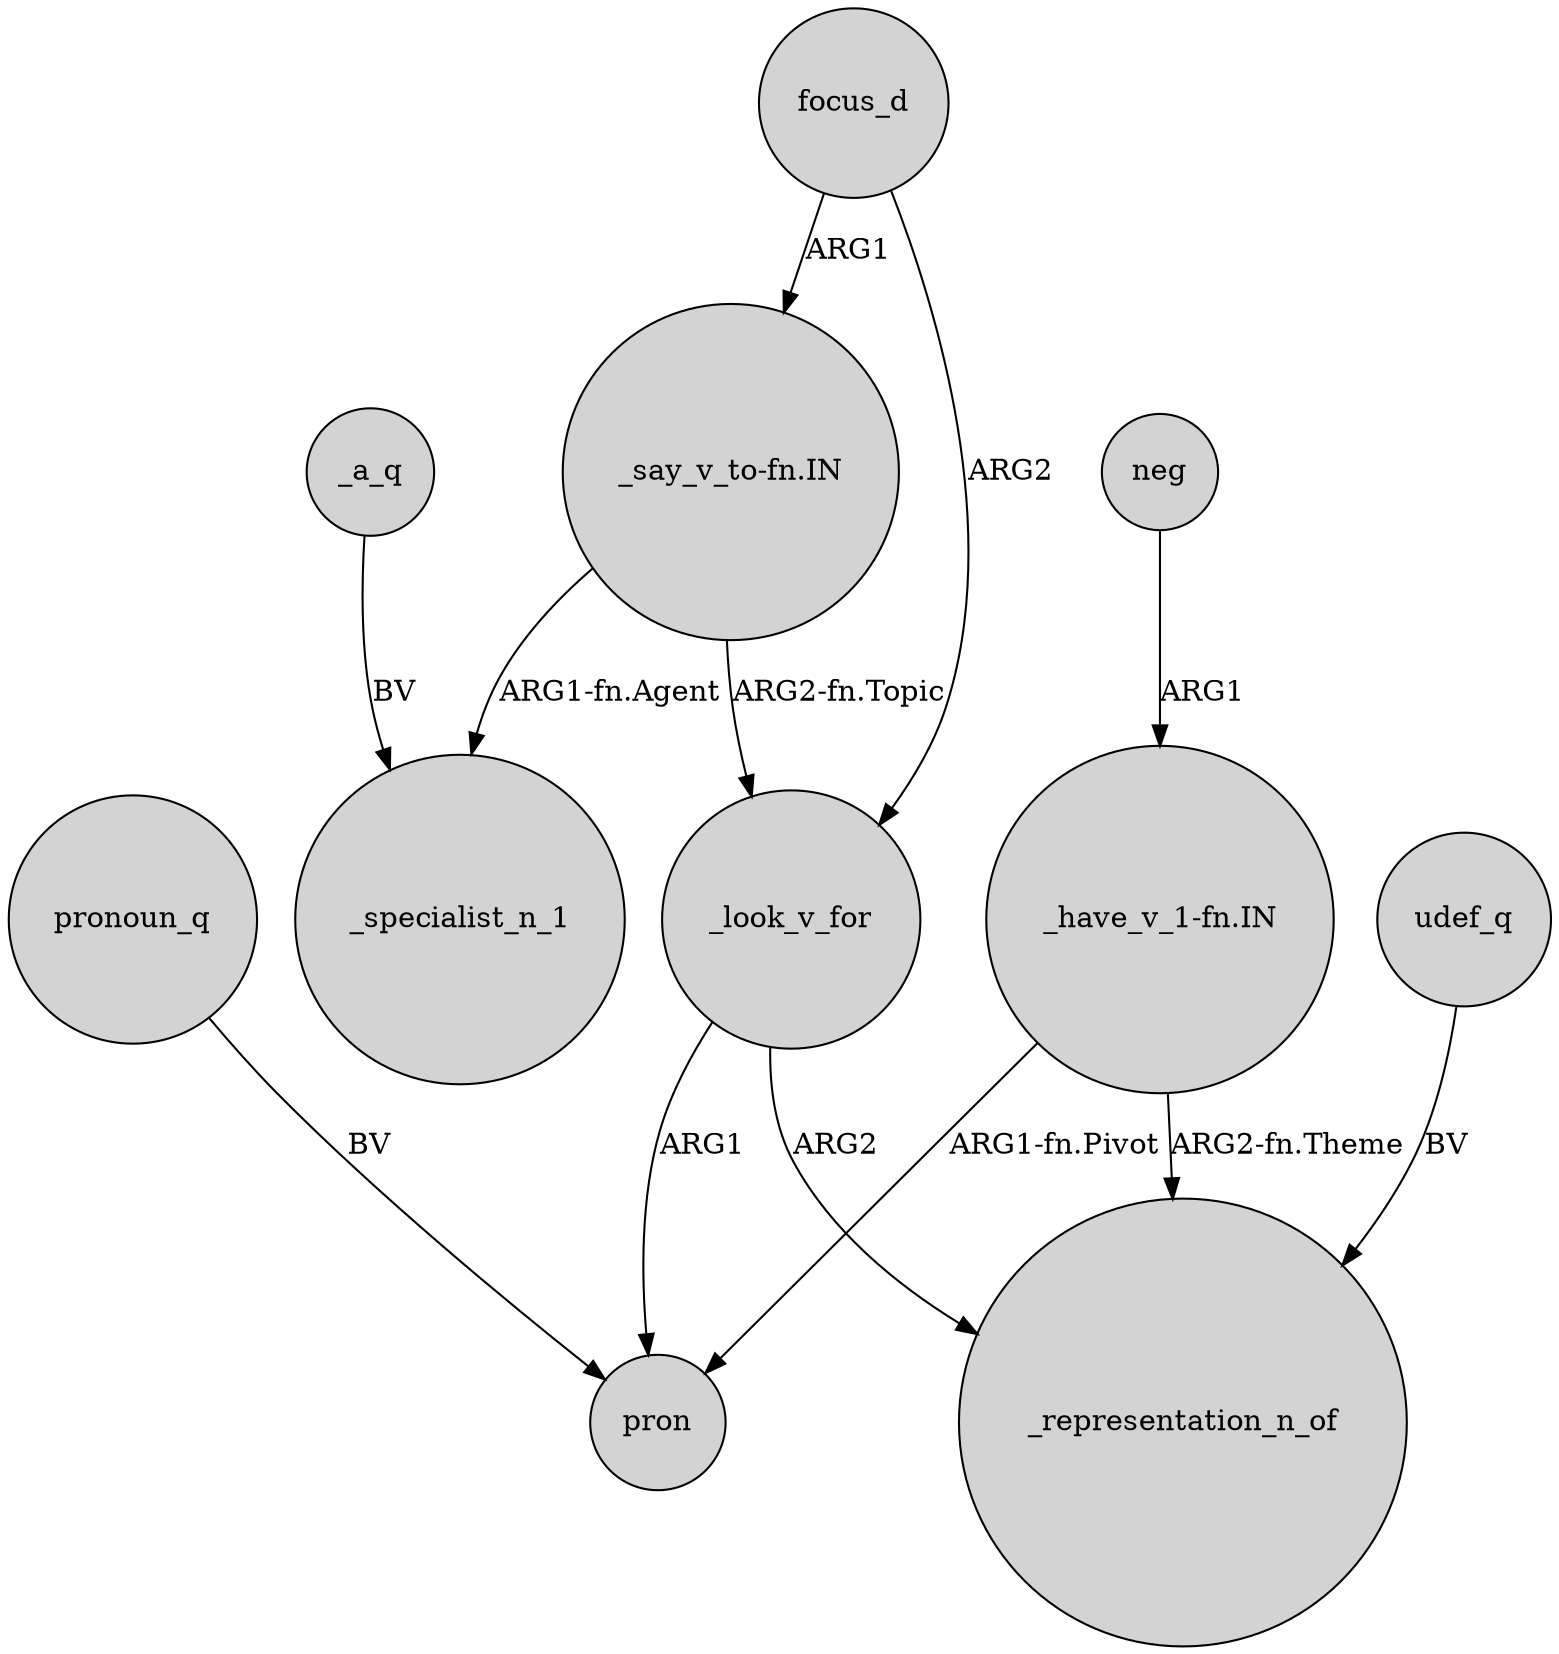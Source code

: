 digraph {
	node [shape=circle style=filled]
	_look_v_for -> pron [label=ARG1]
	focus_d -> _look_v_for [label=ARG2]
	"_say_v_to-fn.IN" -> _specialist_n_1 [label="ARG1-fn.Agent"]
	_a_q -> _specialist_n_1 [label=BV]
	_look_v_for -> _representation_n_of [label=ARG2]
	"_say_v_to-fn.IN" -> _look_v_for [label="ARG2-fn.Topic"]
	"_have_v_1-fn.IN" -> pron [label="ARG1-fn.Pivot"]
	neg -> "_have_v_1-fn.IN" [label=ARG1]
	"_have_v_1-fn.IN" -> _representation_n_of [label="ARG2-fn.Theme"]
	udef_q -> _representation_n_of [label=BV]
	focus_d -> "_say_v_to-fn.IN" [label=ARG1]
	pronoun_q -> pron [label=BV]
}
